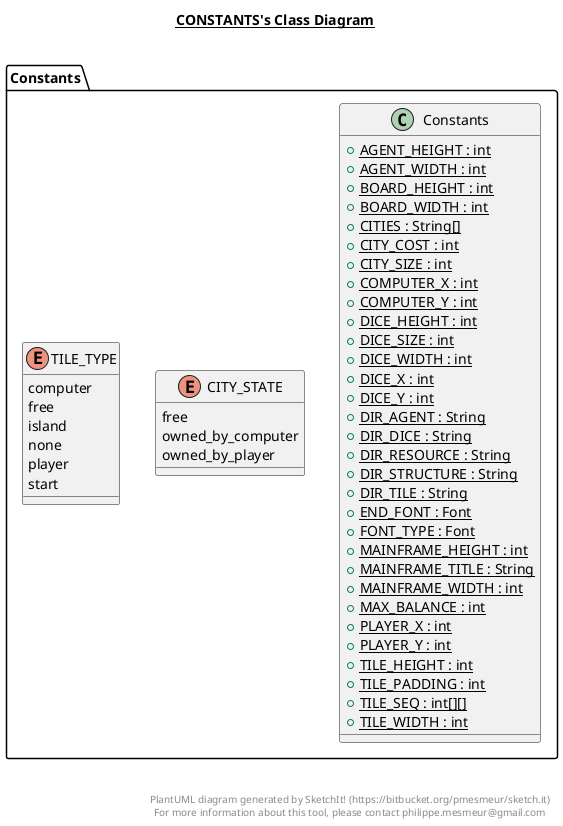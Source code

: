 @startuml

title __CONSTANTS's Class Diagram__\n

  namespace Constants {
    class Constants.Constants {
        {static} + AGENT_HEIGHT : int
        {static} + AGENT_WIDTH : int
        {static} + BOARD_HEIGHT : int
        {static} + BOARD_WIDTH : int
        {static} + CITIES : String[]
        {static} + CITY_COST : int
        {static} + CITY_SIZE : int
        {static} + COMPUTER_X : int
        {static} + COMPUTER_Y : int
        {static} + DICE_HEIGHT : int
        {static} + DICE_SIZE : int
        {static} + DICE_WIDTH : int
        {static} + DICE_X : int
        {static} + DICE_Y : int
        {static} + DIR_AGENT : String
        {static} + DIR_DICE : String
        {static} + DIR_RESOURCE : String
        {static} + DIR_STRUCTURE : String
        {static} + DIR_TILE : String
        {static} + END_FONT : Font
        {static} + FONT_TYPE : Font
        {static} + MAINFRAME_HEIGHT : int
        {static} + MAINFRAME_TITLE : String
        {static} + MAINFRAME_WIDTH : int
        {static} + MAX_BALANCE : int
        {static} + PLAYER_X : int
        {static} + PLAYER_Y : int
        {static} + TILE_HEIGHT : int
        {static} + TILE_PADDING : int
        {static} + TILE_SEQ : int[][]
        {static} + TILE_WIDTH : int
    }
  }
  

  namespace Constants {
    enum CITY_STATE {
      free
      owned_by_computer
      owned_by_player
    }
  }
  

  namespace Constants {
    enum TILE_TYPE {
      computer
      free
      island
      none
      player
      start
    }
  }
  

  Constants.Constants +-down- Constants.Constants.CITY_STATE
  Constants.Constants +-down- Constants.Constants.TILE_TYPE


right footer


PlantUML diagram generated by SketchIt! (https://bitbucket.org/pmesmeur/sketch.it)
For more information about this tool, please contact philippe.mesmeur@gmail.com
endfooter

@enduml
